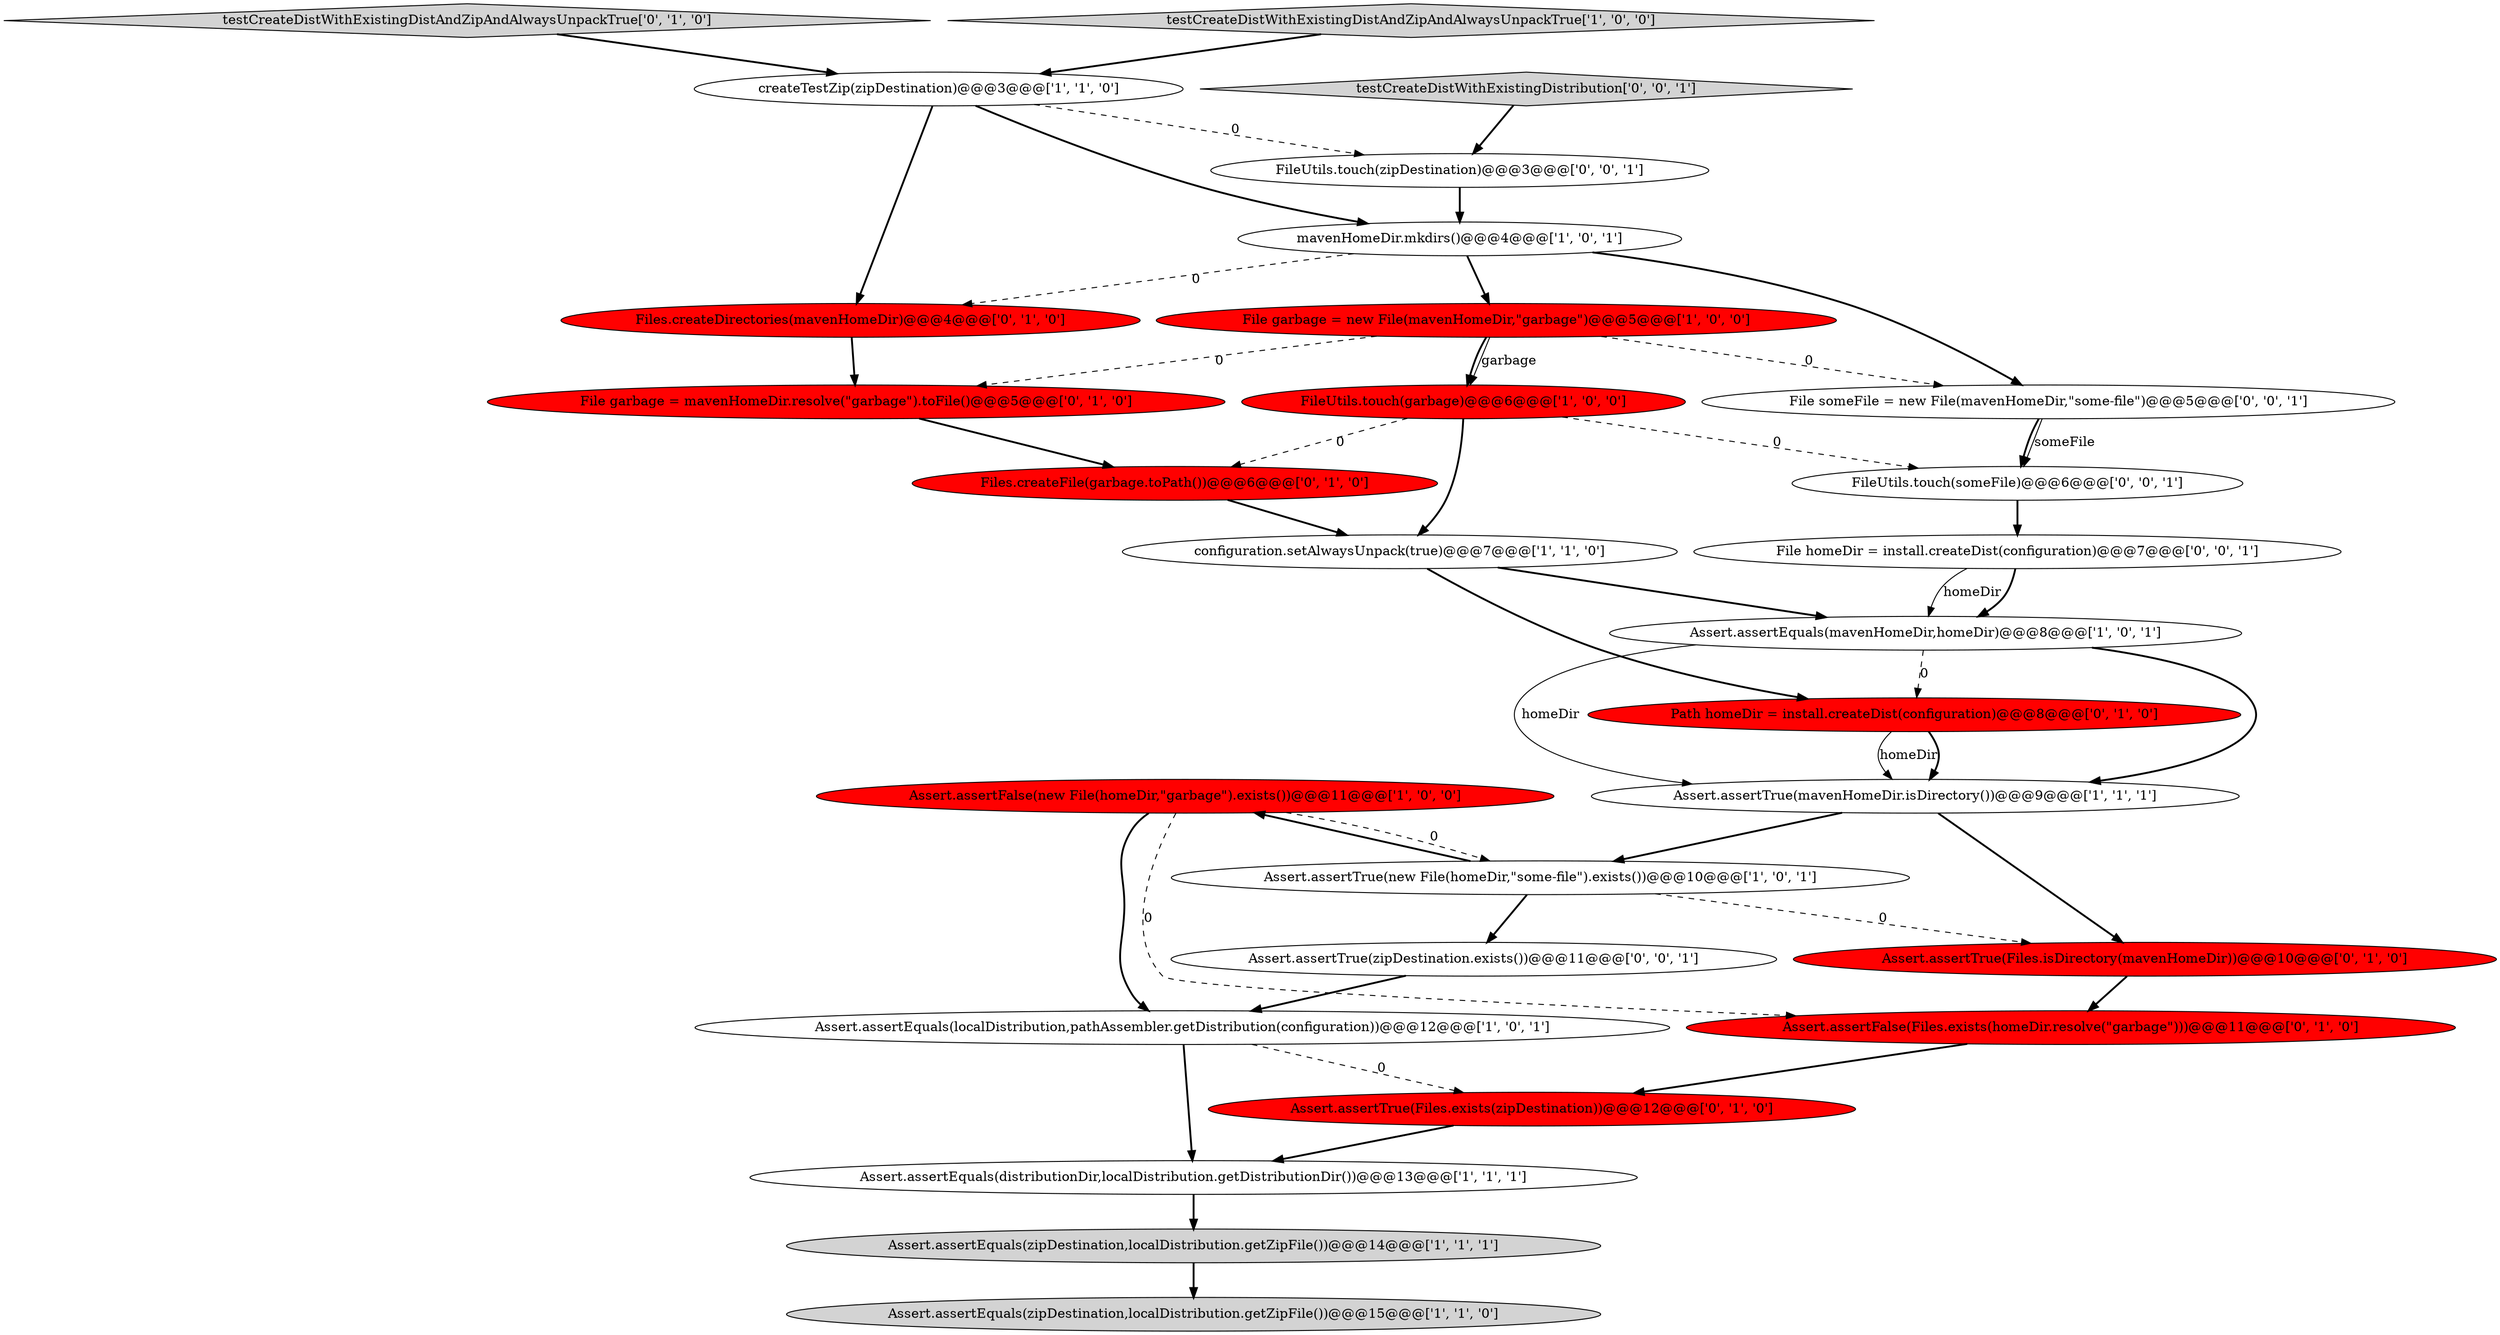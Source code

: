 digraph {
13 [style = filled, label = "Assert.assertEquals(zipDestination,localDistribution.getZipFile())@@@15@@@['1', '1', '0']", fillcolor = lightgray, shape = ellipse image = "AAA0AAABBB1BBB"];
4 [style = filled, label = "Assert.assertFalse(new File(homeDir,\"garbage\").exists())@@@11@@@['1', '0', '0']", fillcolor = red, shape = ellipse image = "AAA1AAABBB1BBB"];
17 [style = filled, label = "Files.createDirectories(mavenHomeDir)@@@4@@@['0', '1', '0']", fillcolor = red, shape = ellipse image = "AAA1AAABBB2BBB"];
23 [style = filled, label = "File someFile = new File(mavenHomeDir,\"some-file\")@@@5@@@['0', '0', '1']", fillcolor = white, shape = ellipse image = "AAA0AAABBB3BBB"];
27 [style = filled, label = "File homeDir = install.createDist(configuration)@@@7@@@['0', '0', '1']", fillcolor = white, shape = ellipse image = "AAA0AAABBB3BBB"];
5 [style = filled, label = "Assert.assertTrue(mavenHomeDir.isDirectory())@@@9@@@['1', '1', '1']", fillcolor = white, shape = ellipse image = "AAA0AAABBB1BBB"];
2 [style = filled, label = "configuration.setAlwaysUnpack(true)@@@7@@@['1', '1', '0']", fillcolor = white, shape = ellipse image = "AAA0AAABBB1BBB"];
21 [style = filled, label = "testCreateDistWithExistingDistAndZipAndAlwaysUnpackTrue['0', '1', '0']", fillcolor = lightgray, shape = diamond image = "AAA0AAABBB2BBB"];
20 [style = filled, label = "Assert.assertTrue(Files.exists(zipDestination))@@@12@@@['0', '1', '0']", fillcolor = red, shape = ellipse image = "AAA1AAABBB2BBB"];
16 [style = filled, label = "Assert.assertTrue(Files.isDirectory(mavenHomeDir))@@@10@@@['0', '1', '0']", fillcolor = red, shape = ellipse image = "AAA1AAABBB2BBB"];
19 [style = filled, label = "Files.createFile(garbage.toPath())@@@6@@@['0', '1', '0']", fillcolor = red, shape = ellipse image = "AAA1AAABBB2BBB"];
10 [style = filled, label = "File garbage = new File(mavenHomeDir,\"garbage\")@@@5@@@['1', '0', '0']", fillcolor = red, shape = ellipse image = "AAA1AAABBB1BBB"];
22 [style = filled, label = "testCreateDistWithExistingDistribution['0', '0', '1']", fillcolor = lightgray, shape = diamond image = "AAA0AAABBB3BBB"];
1 [style = filled, label = "Assert.assertEquals(distributionDir,localDistribution.getDistributionDir())@@@13@@@['1', '1', '1']", fillcolor = white, shape = ellipse image = "AAA0AAABBB1BBB"];
11 [style = filled, label = "Assert.assertEquals(localDistribution,pathAssembler.getDistribution(configuration))@@@12@@@['1', '0', '1']", fillcolor = white, shape = ellipse image = "AAA0AAABBB1BBB"];
18 [style = filled, label = "Path homeDir = install.createDist(configuration)@@@8@@@['0', '1', '0']", fillcolor = red, shape = ellipse image = "AAA1AAABBB2BBB"];
24 [style = filled, label = "FileUtils.touch(someFile)@@@6@@@['0', '0', '1']", fillcolor = white, shape = ellipse image = "AAA0AAABBB3BBB"];
9 [style = filled, label = "Assert.assertTrue(new File(homeDir,\"some-file\").exists())@@@10@@@['1', '0', '1']", fillcolor = white, shape = ellipse image = "AAA0AAABBB1BBB"];
25 [style = filled, label = "FileUtils.touch(zipDestination)@@@3@@@['0', '0', '1']", fillcolor = white, shape = ellipse image = "AAA0AAABBB3BBB"];
8 [style = filled, label = "createTestZip(zipDestination)@@@3@@@['1', '1', '0']", fillcolor = white, shape = ellipse image = "AAA0AAABBB1BBB"];
3 [style = filled, label = "Assert.assertEquals(mavenHomeDir,homeDir)@@@8@@@['1', '0', '1']", fillcolor = white, shape = ellipse image = "AAA0AAABBB1BBB"];
7 [style = filled, label = "testCreateDistWithExistingDistAndZipAndAlwaysUnpackTrue['1', '0', '0']", fillcolor = lightgray, shape = diamond image = "AAA0AAABBB1BBB"];
12 [style = filled, label = "mavenHomeDir.mkdirs()@@@4@@@['1', '0', '1']", fillcolor = white, shape = ellipse image = "AAA0AAABBB1BBB"];
6 [style = filled, label = "FileUtils.touch(garbage)@@@6@@@['1', '0', '0']", fillcolor = red, shape = ellipse image = "AAA1AAABBB1BBB"];
15 [style = filled, label = "File garbage = mavenHomeDir.resolve(\"garbage\").toFile()@@@5@@@['0', '1', '0']", fillcolor = red, shape = ellipse image = "AAA1AAABBB2BBB"];
0 [style = filled, label = "Assert.assertEquals(zipDestination,localDistribution.getZipFile())@@@14@@@['1', '1', '1']", fillcolor = lightgray, shape = ellipse image = "AAA0AAABBB1BBB"];
26 [style = filled, label = "Assert.assertTrue(zipDestination.exists())@@@11@@@['0', '0', '1']", fillcolor = white, shape = ellipse image = "AAA0AAABBB3BBB"];
14 [style = filled, label = "Assert.assertFalse(Files.exists(homeDir.resolve(\"garbage\")))@@@11@@@['0', '1', '0']", fillcolor = red, shape = ellipse image = "AAA1AAABBB2BBB"];
10->15 [style = dashed, label="0"];
22->25 [style = bold, label=""];
18->5 [style = solid, label="homeDir"];
27->3 [style = solid, label="homeDir"];
9->16 [style = dashed, label="0"];
11->20 [style = dashed, label="0"];
0->13 [style = bold, label=""];
5->9 [style = bold, label=""];
11->1 [style = bold, label=""];
3->18 [style = dashed, label="0"];
9->4 [style = bold, label=""];
2->3 [style = bold, label=""];
27->3 [style = bold, label=""];
21->8 [style = bold, label=""];
3->5 [style = solid, label="homeDir"];
12->17 [style = dashed, label="0"];
2->18 [style = bold, label=""];
1->0 [style = bold, label=""];
19->2 [style = bold, label=""];
20->1 [style = bold, label=""];
15->19 [style = bold, label=""];
7->8 [style = bold, label=""];
10->6 [style = bold, label=""];
26->11 [style = bold, label=""];
6->2 [style = bold, label=""];
5->16 [style = bold, label=""];
8->17 [style = bold, label=""];
9->26 [style = bold, label=""];
4->9 [style = dashed, label="0"];
3->5 [style = bold, label=""];
12->10 [style = bold, label=""];
23->24 [style = bold, label=""];
25->12 [style = bold, label=""];
6->24 [style = dashed, label="0"];
18->5 [style = bold, label=""];
6->19 [style = dashed, label="0"];
17->15 [style = bold, label=""];
10->6 [style = solid, label="garbage"];
16->14 [style = bold, label=""];
8->25 [style = dashed, label="0"];
4->14 [style = dashed, label="0"];
12->23 [style = bold, label=""];
4->11 [style = bold, label=""];
10->23 [style = dashed, label="0"];
24->27 [style = bold, label=""];
8->12 [style = bold, label=""];
14->20 [style = bold, label=""];
23->24 [style = solid, label="someFile"];
}
